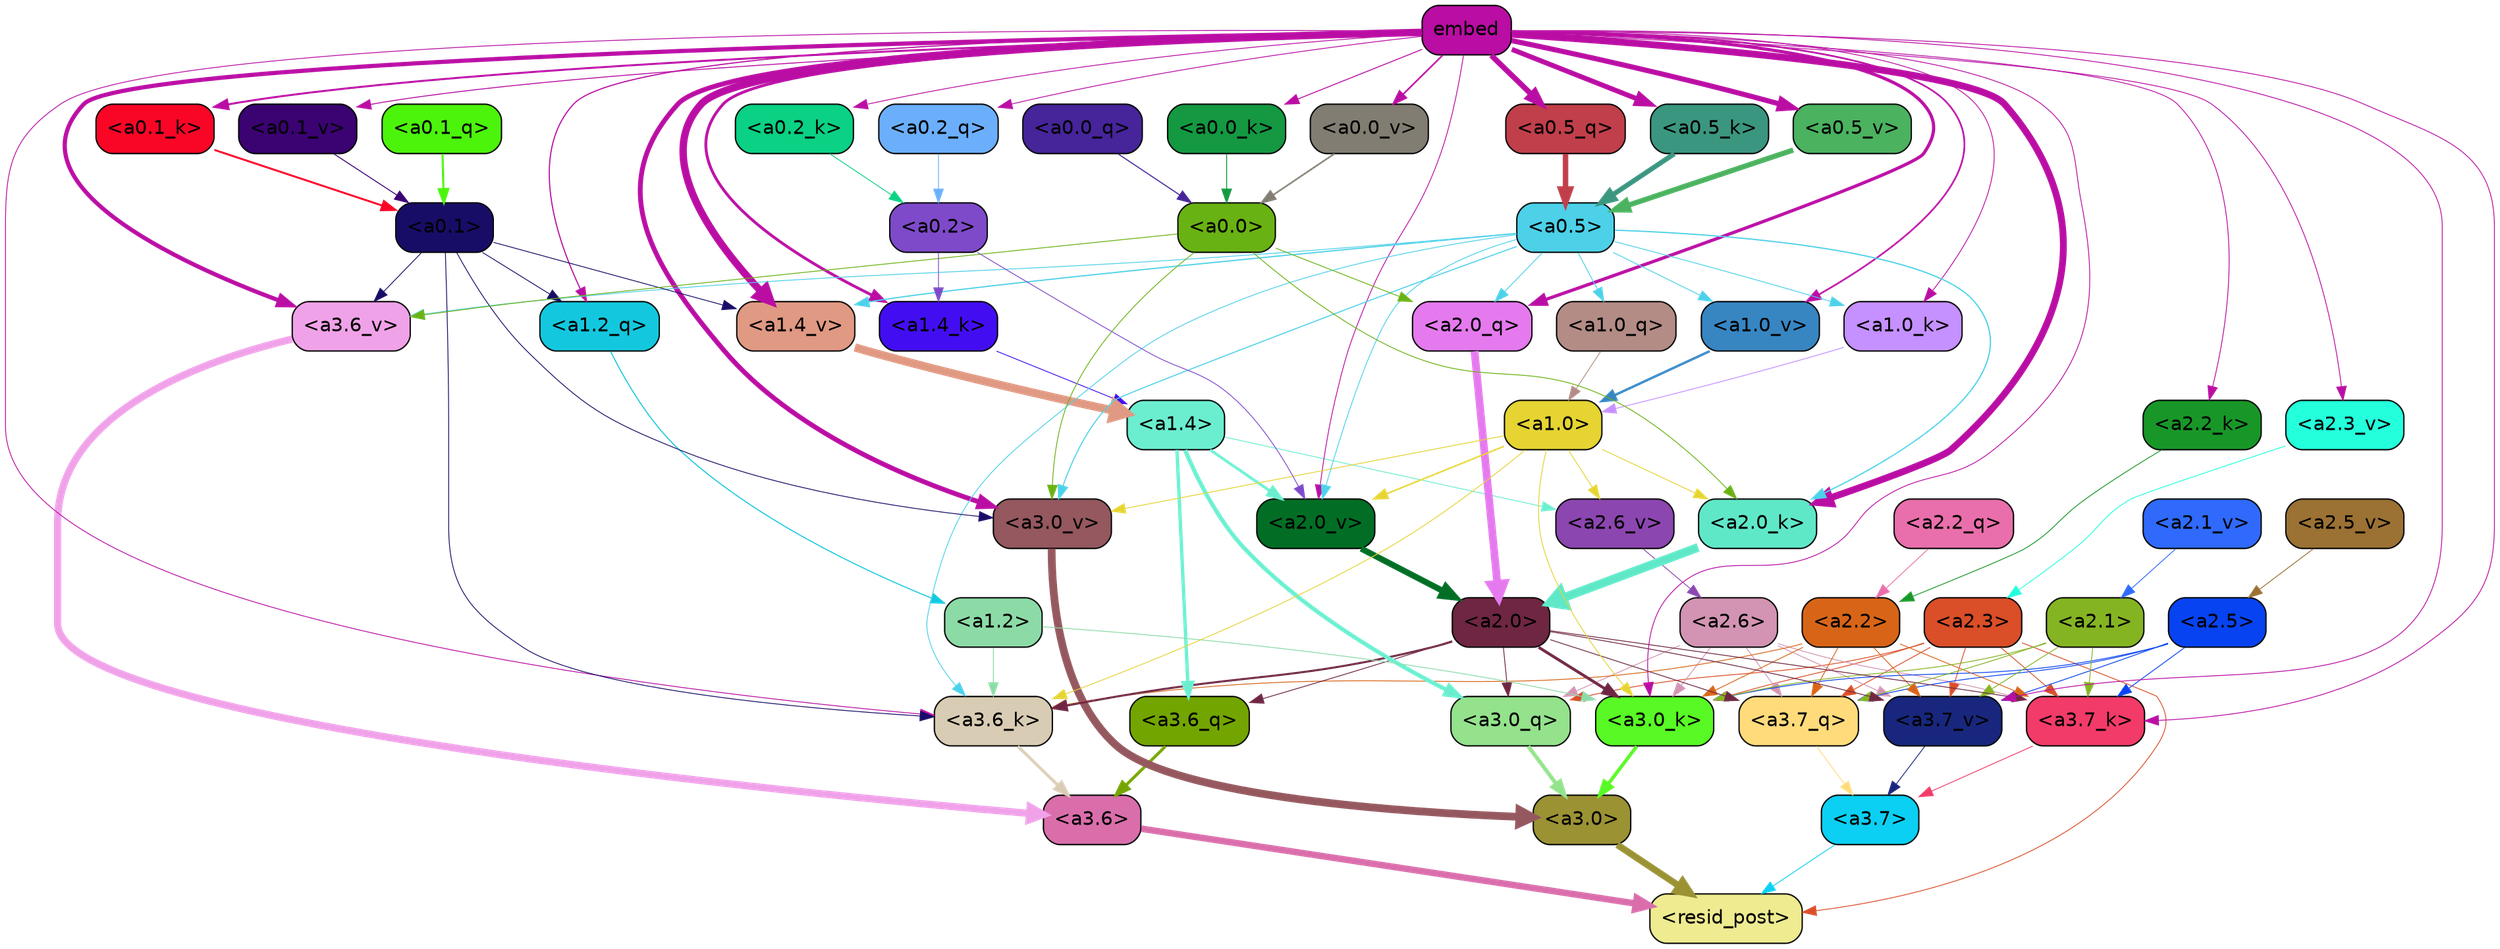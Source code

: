 strict digraph "" {
	graph [bgcolor=transparent,
		layout=dot,
		overlap=false,
		splines=true
	];
	"<a3.7>"	[color=black,
		fillcolor="#0bd0f3",
		fontname=Helvetica,
		shape=box,
		style="filled, rounded"];
	"<resid_post>"	[color=black,
		fillcolor="#eeeb91",
		fontname=Helvetica,
		shape=box,
		style="filled, rounded"];
	"<a3.7>" -> "<resid_post>"	[color="#0bd0f3",
		penwidth=0.6];
	"<a3.6>"	[color=black,
		fillcolor="#d96eab",
		fontname=Helvetica,
		shape=box,
		style="filled, rounded"];
	"<a3.6>" -> "<resid_post>"	[color="#d96eab",
		penwidth=4.7534414529800415];
	"<a3.0>"	[color=black,
		fillcolor="#9b9234",
		fontname=Helvetica,
		shape=box,
		style="filled, rounded"];
	"<a3.0>" -> "<resid_post>"	[color="#9b9234",
		penwidth=4.898576855659485];
	"<a2.3>"	[color=black,
		fillcolor="#da4e28",
		fontname=Helvetica,
		shape=box,
		style="filled, rounded"];
	"<a2.3>" -> "<resid_post>"	[color="#da4e28",
		penwidth=0.6];
	"<a3.7_q>"	[color=black,
		fillcolor="#ffdb7b",
		fontname=Helvetica,
		shape=box,
		style="filled, rounded"];
	"<a2.3>" -> "<a3.7_q>"	[color="#da4e28",
		penwidth=0.6];
	"<a3.0_q>"	[color=black,
		fillcolor="#94e28c",
		fontname=Helvetica,
		shape=box,
		style="filled, rounded"];
	"<a2.3>" -> "<a3.0_q>"	[color="#da4e28",
		penwidth=0.6];
	"<a3.7_k>"	[color=black,
		fillcolor="#f23b68",
		fontname=Helvetica,
		shape=box,
		style="filled, rounded"];
	"<a2.3>" -> "<a3.7_k>"	[color="#da4e28",
		penwidth=0.6];
	"<a3.0_k>"	[color=black,
		fillcolor="#58f924",
		fontname=Helvetica,
		shape=box,
		style="filled, rounded"];
	"<a2.3>" -> "<a3.0_k>"	[color="#da4e28",
		penwidth=0.6];
	"<a3.7_v>"	[color=black,
		fillcolor="#18277d",
		fontname=Helvetica,
		shape=box,
		style="filled, rounded"];
	"<a2.3>" -> "<a3.7_v>"	[color="#da4e28",
		penwidth=0.6];
	"<a3.7_q>" -> "<a3.7>"	[color="#ffdb7b",
		penwidth=0.6];
	"<a3.6_q>"	[color=black,
		fillcolor="#73a501",
		fontname=Helvetica,
		shape=box,
		style="filled, rounded"];
	"<a3.6_q>" -> "<a3.6>"	[color="#73a501",
		penwidth=2.160832464694977];
	"<a3.0_q>" -> "<a3.0>"	[color="#94e28c",
		penwidth=2.870753765106201];
	"<a3.7_k>" -> "<a3.7>"	[color="#f23b68",
		penwidth=0.6];
	"<a3.6_k>"	[color=black,
		fillcolor="#d9ccb4",
		fontname=Helvetica,
		shape=box,
		style="filled, rounded"];
	"<a3.6_k>" -> "<a3.6>"	[color="#d9ccb4",
		penwidth=2.13908451795578];
	"<a3.0_k>" -> "<a3.0>"	[color="#58f924",
		penwidth=2.520303964614868];
	"<a3.7_v>" -> "<a3.7>"	[color="#18277d",
		penwidth=0.6];
	"<a3.6_v>"	[color=black,
		fillcolor="#f0a2e9",
		fontname=Helvetica,
		shape=box,
		style="filled, rounded"];
	"<a3.6_v>" -> "<a3.6>"	[color="#f0a2e9",
		penwidth=5.297133803367615];
	"<a3.0_v>"	[color=black,
		fillcolor="#94585e",
		fontname=Helvetica,
		shape=box,
		style="filled, rounded"];
	"<a3.0_v>" -> "<a3.0>"	[color="#94585e",
		penwidth=5.680712580680847];
	"<a2.6>"	[color=black,
		fillcolor="#d394b3",
		fontname=Helvetica,
		shape=box,
		style="filled, rounded"];
	"<a2.6>" -> "<a3.7_q>"	[color="#d394b3",
		penwidth=0.6];
	"<a2.6>" -> "<a3.0_q>"	[color="#d394b3",
		penwidth=0.6];
	"<a2.6>" -> "<a3.7_k>"	[color="#d394b3",
		penwidth=0.6];
	"<a2.6>" -> "<a3.0_k>"	[color="#d394b3",
		penwidth=0.6];
	"<a2.6>" -> "<a3.7_v>"	[color="#d394b3",
		penwidth=0.6];
	"<a2.5>"	[color=black,
		fillcolor="#0843f1",
		fontname=Helvetica,
		shape=box,
		style="filled, rounded"];
	"<a2.5>" -> "<a3.7_q>"	[color="#0843f1",
		penwidth=0.6];
	"<a2.5>" -> "<a3.7_k>"	[color="#0843f1",
		penwidth=0.6];
	"<a2.5>" -> "<a3.0_k>"	[color="#0843f1",
		penwidth=0.6];
	"<a2.5>" -> "<a3.7_v>"	[color="#0843f1",
		penwidth=0.6];
	"<a2.2>"	[color=black,
		fillcolor="#d86517",
		fontname=Helvetica,
		shape=box,
		style="filled, rounded"];
	"<a2.2>" -> "<a3.7_q>"	[color="#d86517",
		penwidth=0.6];
	"<a2.2>" -> "<a3.7_k>"	[color="#d86517",
		penwidth=0.6];
	"<a2.2>" -> "<a3.6_k>"	[color="#d86517",
		penwidth=0.6];
	"<a2.2>" -> "<a3.0_k>"	[color="#d86517",
		penwidth=0.6];
	"<a2.2>" -> "<a3.7_v>"	[color="#d86517",
		penwidth=0.6];
	"<a2.1>"	[color=black,
		fillcolor="#85b423",
		fontname=Helvetica,
		shape=box,
		style="filled, rounded"];
	"<a2.1>" -> "<a3.7_q>"	[color="#85b423",
		penwidth=0.6];
	"<a2.1>" -> "<a3.7_k>"	[color="#85b423",
		penwidth=0.6];
	"<a2.1>" -> "<a3.0_k>"	[color="#85b423",
		penwidth=0.6];
	"<a2.1>" -> "<a3.7_v>"	[color="#85b423",
		penwidth=0.6];
	"<a2.0>"	[color=black,
		fillcolor="#6e2642",
		fontname=Helvetica,
		shape=box,
		style="filled, rounded"];
	"<a2.0>" -> "<a3.7_q>"	[color="#6e2642",
		penwidth=0.6];
	"<a2.0>" -> "<a3.6_q>"	[color="#6e2642",
		penwidth=0.6];
	"<a2.0>" -> "<a3.0_q>"	[color="#6e2642",
		penwidth=0.6];
	"<a2.0>" -> "<a3.7_k>"	[color="#6e2642",
		penwidth=0.6];
	"<a2.0>" -> "<a3.6_k>"	[color="#6e2642",
		penwidth=1.4807794839143753];
	"<a2.0>" -> "<a3.0_k>"	[color="#6e2642",
		penwidth=2.095262974500656];
	"<a2.0>" -> "<a3.7_v>"	[color="#6e2642",
		penwidth=0.6];
	"<a1.4>"	[color=black,
		fillcolor="#6beecf",
		fontname=Helvetica,
		shape=box,
		style="filled, rounded"];
	"<a1.4>" -> "<a3.6_q>"	[color="#6beecf",
		penwidth=2.425799250602722];
	"<a1.4>" -> "<a3.0_q>"	[color="#6beecf",
		penwidth=3.0341034531593323];
	"<a2.6_v>"	[color=black,
		fillcolor="#8c46b0",
		fontname=Helvetica,
		shape=box,
		style="filled, rounded"];
	"<a1.4>" -> "<a2.6_v>"	[color="#6beecf",
		penwidth=0.6];
	"<a2.0_v>"	[color=black,
		fillcolor="#026e25",
		fontname=Helvetica,
		shape=box,
		style="filled, rounded"];
	"<a1.4>" -> "<a2.0_v>"	[color="#6beecf",
		penwidth=2.007302835583687];
	embed	[color=black,
		fillcolor="#b90da3",
		fontname=Helvetica,
		shape=box,
		style="filled, rounded"];
	embed -> "<a3.7_k>"	[color="#b90da3",
		penwidth=0.6];
	embed -> "<a3.6_k>"	[color="#b90da3",
		penwidth=0.6];
	embed -> "<a3.0_k>"	[color="#b90da3",
		penwidth=0.6];
	embed -> "<a3.7_v>"	[color="#b90da3",
		penwidth=0.6];
	embed -> "<a3.6_v>"	[color="#b90da3",
		penwidth=3.067279100418091];
	embed -> "<a3.0_v>"	[color="#b90da3",
		penwidth=3.5202720761299133];
	"<a2.0_q>"	[color=black,
		fillcolor="#e57aee",
		fontname=Helvetica,
		shape=box,
		style="filled, rounded"];
	embed -> "<a2.0_q>"	[color="#b90da3",
		penwidth=2.339468687772751];
	"<a2.2_k>"	[color=black,
		fillcolor="#189728",
		fontname=Helvetica,
		shape=box,
		style="filled, rounded"];
	embed -> "<a2.2_k>"	[color="#b90da3",
		penwidth=0.6];
	"<a2.0_k>"	[color=black,
		fillcolor="#5fe8c8",
		fontname=Helvetica,
		shape=box,
		style="filled, rounded"];
	embed -> "<a2.0_k>"	[color="#b90da3",
		penwidth=4.9759310483932495];
	"<a2.3_v>"	[color=black,
		fillcolor="#24ffdc",
		fontname=Helvetica,
		shape=box,
		style="filled, rounded"];
	embed -> "<a2.3_v>"	[color="#b90da3",
		penwidth=0.6];
	embed -> "<a2.0_v>"	[color="#b90da3",
		penwidth=0.6];
	"<a1.2_q>"	[color=black,
		fillcolor="#13c8de",
		fontname=Helvetica,
		shape=box,
		style="filled, rounded"];
	embed -> "<a1.2_q>"	[color="#b90da3",
		penwidth=0.8262195587158203];
	"<a1.4_k>"	[color=black,
		fillcolor="#420ef1",
		fontname=Helvetica,
		shape=box,
		style="filled, rounded"];
	embed -> "<a1.4_k>"	[color="#b90da3",
		penwidth=2.0715588331222534];
	"<a1.0_k>"	[color=black,
		fillcolor="#c590ff",
		fontname=Helvetica,
		shape=box,
		style="filled, rounded"];
	embed -> "<a1.0_k>"	[color="#b90da3",
		penwidth=0.6];
	"<a1.4_v>"	[color=black,
		fillcolor="#e09983",
		fontname=Helvetica,
		shape=box,
		style="filled, rounded"];
	embed -> "<a1.4_v>"	[color="#b90da3",
		penwidth=5.3763720989227295];
	"<a1.0_v>"	[color=black,
		fillcolor="#3786c2",
		fontname=Helvetica,
		shape=box,
		style="filled, rounded"];
	embed -> "<a1.0_v>"	[color="#b90da3",
		penwidth=1.232791244983673];
	"<a0.5_q>"	[color=black,
		fillcolor="#c03f4a",
		fontname=Helvetica,
		shape=box,
		style="filled, rounded"];
	embed -> "<a0.5_q>"	[color="#b90da3",
		penwidth=4.023846864700317];
	"<a0.2_q>"	[color=black,
		fillcolor="#6baffc",
		fontname=Helvetica,
		shape=box,
		style="filled, rounded"];
	embed -> "<a0.2_q>"	[color="#b90da3",
		penwidth=0.6];
	"<a0.5_k>"	[color=black,
		fillcolor="#3b9680",
		fontname=Helvetica,
		shape=box,
		style="filled, rounded"];
	embed -> "<a0.5_k>"	[color="#b90da3",
		penwidth=3.6077781692147255];
	"<a0.2_k>"	[color=black,
		fillcolor="#0ad183",
		fontname=Helvetica,
		shape=box,
		style="filled, rounded"];
	embed -> "<a0.2_k>"	[color="#b90da3",
		penwidth=0.6];
	"<a0.1_k>"	[color=black,
		fillcolor="#f90626",
		fontname=Helvetica,
		shape=box,
		style="filled, rounded"];
	embed -> "<a0.1_k>"	[color="#b90da3",
		penwidth=1.4202172756195068];
	"<a0.0_k>"	[color=black,
		fillcolor="#149841",
		fontname=Helvetica,
		shape=box,
		style="filled, rounded"];
	embed -> "<a0.0_k>"	[color="#b90da3",
		penwidth=0.6857509613037109];
	"<a0.5_v>"	[color=black,
		fillcolor="#4bb25f",
		fontname=Helvetica,
		shape=box,
		style="filled, rounded"];
	embed -> "<a0.5_v>"	[color="#b90da3",
		penwidth=3.744613029062748];
	"<a0.1_v>"	[color=black,
		fillcolor="#3b0272",
		fontname=Helvetica,
		shape=box,
		style="filled, rounded"];
	embed -> "<a0.1_v>"	[color="#b90da3",
		penwidth=0.6802842617034912];
	"<a0.0_v>"	[color=black,
		fillcolor="#827d72",
		fontname=Helvetica,
		shape=box,
		style="filled, rounded"];
	embed -> "<a0.0_v>"	[color="#b90da3",
		penwidth=1.1918210983276367];
	"<a1.2>"	[color=black,
		fillcolor="#8cdba7",
		fontname=Helvetica,
		shape=box,
		style="filled, rounded"];
	"<a1.2>" -> "<a3.6_k>"	[color="#8cdba7",
		penwidth=0.6];
	"<a1.2>" -> "<a3.0_k>"	[color="#8cdba7",
		penwidth=0.6];
	"<a1.0>"	[color=black,
		fillcolor="#e5d432",
		fontname=Helvetica,
		shape=box,
		style="filled, rounded"];
	"<a1.0>" -> "<a3.6_k>"	[color="#e5d432",
		penwidth=0.6];
	"<a1.0>" -> "<a3.0_k>"	[color="#e5d432",
		penwidth=0.6];
	"<a1.0>" -> "<a3.0_v>"	[color="#e5d432",
		penwidth=0.6];
	"<a1.0>" -> "<a2.0_k>"	[color="#e5d432",
		penwidth=0.6];
	"<a1.0>" -> "<a2.6_v>"	[color="#e5d432",
		penwidth=0.6];
	"<a1.0>" -> "<a2.0_v>"	[color="#e5d432",
		penwidth=1.0943371653556824];
	"<a0.5>"	[color=black,
		fillcolor="#4cd1e9",
		fontname=Helvetica,
		shape=box,
		style="filled, rounded"];
	"<a0.5>" -> "<a3.6_k>"	[color="#4cd1e9",
		penwidth=0.6];
	"<a0.5>" -> "<a3.6_v>"	[color="#4cd1e9",
		penwidth=0.6];
	"<a0.5>" -> "<a3.0_v>"	[color="#4cd1e9",
		penwidth=0.764040544629097];
	"<a0.5>" -> "<a2.0_q>"	[color="#4cd1e9",
		penwidth=0.6];
	"<a0.5>" -> "<a2.0_k>"	[color="#4cd1e9",
		penwidth=0.8956001400947571];
	"<a0.5>" -> "<a2.0_v>"	[color="#4cd1e9",
		penwidth=0.6];
	"<a1.0_q>"	[color=black,
		fillcolor="#b38c85",
		fontname=Helvetica,
		shape=box,
		style="filled, rounded"];
	"<a0.5>" -> "<a1.0_q>"	[color="#4cd1e9",
		penwidth=0.6];
	"<a0.5>" -> "<a1.0_k>"	[color="#4cd1e9",
		penwidth=0.6];
	"<a0.5>" -> "<a1.4_v>"	[color="#4cd1e9",
		penwidth=0.8774083852767944];
	"<a0.5>" -> "<a1.0_v>"	[color="#4cd1e9",
		penwidth=0.6];
	"<a0.1>"	[color=black,
		fillcolor="#170d67",
		fontname=Helvetica,
		shape=box,
		style="filled, rounded"];
	"<a0.1>" -> "<a3.6_k>"	[color="#170d67",
		penwidth=0.6];
	"<a0.1>" -> "<a3.6_v>"	[color="#170d67",
		penwidth=0.6];
	"<a0.1>" -> "<a3.0_v>"	[color="#170d67",
		penwidth=0.6];
	"<a0.1>" -> "<a1.2_q>"	[color="#170d67",
		penwidth=0.6];
	"<a0.1>" -> "<a1.4_v>"	[color="#170d67",
		penwidth=0.6];
	"<a0.0>"	[color=black,
		fillcolor="#69b213",
		fontname=Helvetica,
		shape=box,
		style="filled, rounded"];
	"<a0.0>" -> "<a3.6_v>"	[color="#69b213",
		penwidth=0.6];
	"<a0.0>" -> "<a3.0_v>"	[color="#69b213",
		penwidth=0.6];
	"<a0.0>" -> "<a2.0_q>"	[color="#69b213",
		penwidth=0.6];
	"<a0.0>" -> "<a2.0_k>"	[color="#69b213",
		penwidth=0.6];
	"<a2.2_q>"	[color=black,
		fillcolor="#e86fab",
		fontname=Helvetica,
		shape=box,
		style="filled, rounded"];
	"<a2.2_q>" -> "<a2.2>"	[color="#e86fab",
		penwidth=0.6];
	"<a2.0_q>" -> "<a2.0>"	[color="#e57aee",
		penwidth=5.606565475463867];
	"<a2.2_k>" -> "<a2.2>"	[color="#189728",
		penwidth=0.6];
	"<a2.0_k>" -> "<a2.0>"	[color="#5fe8c8",
		penwidth=6.344284534454346];
	"<a2.6_v>" -> "<a2.6>"	[color="#8c46b0",
		penwidth=0.6];
	"<a2.5_v>"	[color=black,
		fillcolor="#9b7134",
		fontname=Helvetica,
		shape=box,
		style="filled, rounded"];
	"<a2.5_v>" -> "<a2.5>"	[color="#9b7134",
		penwidth=0.6];
	"<a2.3_v>" -> "<a2.3>"	[color="#24ffdc",
		penwidth=0.6];
	"<a2.1_v>"	[color=black,
		fillcolor="#2f6afc",
		fontname=Helvetica,
		shape=box,
		style="filled, rounded"];
	"<a2.1_v>" -> "<a2.1>"	[color="#2f6afc",
		penwidth=0.6];
	"<a2.0_v>" -> "<a2.0>"	[color="#026e25",
		penwidth=4.422677040100098];
	"<a0.2>"	[color=black,
		fillcolor="#7e4aca",
		fontname=Helvetica,
		shape=box,
		style="filled, rounded"];
	"<a0.2>" -> "<a2.0_v>"	[color="#7e4aca",
		penwidth=0.6];
	"<a0.2>" -> "<a1.4_k>"	[color="#7e4aca",
		penwidth=0.6];
	"<a1.2_q>" -> "<a1.2>"	[color="#13c8de",
		penwidth=0.7570515871047974];
	"<a1.0_q>" -> "<a1.0>"	[color="#b38c85",
		penwidth=0.6];
	"<a1.4_k>" -> "<a1.4>"	[color="#420ef1",
		penwidth=0.6];
	"<a1.0_k>" -> "<a1.0>"	[color="#c590ff",
		penwidth=0.6];
	"<a1.4_v>" -> "<a1.4>"	[color="#e09983",
		penwidth=6.0194467306137085];
	"<a1.0_v>" -> "<a1.0>"	[color="#3786c2",
		penwidth=1.738280937075615];
	"<a0.5_q>" -> "<a0.5>"	[color="#c03f4a",
		penwidth=4.023846536874771];
	"<a0.2_q>" -> "<a0.2>"	[color="#6baffc",
		penwidth=0.6];
	"<a0.1_q>"	[color=black,
		fillcolor="#4cf30b",
		fontname=Helvetica,
		shape=box,
		style="filled, rounded"];
	"<a0.1_q>" -> "<a0.1>"	[color="#4cf30b",
		penwidth=1.5174570083618164];
	"<a0.0_q>"	[color=black,
		fillcolor="#46249a",
		fontname=Helvetica,
		shape=box,
		style="filled, rounded"];
	"<a0.0_q>" -> "<a0.0>"	[color="#46249a",
		penwidth=0.766176700592041];
	"<a0.5_k>" -> "<a0.5>"	[color="#3b9680",
		penwidth=3.607769437134266];
	"<a0.2_k>" -> "<a0.2>"	[color="#0ad183",
		penwidth=0.6];
	"<a0.1_k>" -> "<a0.1>"	[color="#f90626",
		penwidth=1.4202113151550293];
	"<a0.0_k>" -> "<a0.0>"	[color="#149841",
		penwidth=0.6857404708862305];
	"<a0.5_v>" -> "<a0.5>"	[color="#4bb25f",
		penwidth=3.7962711341679096];
	"<a0.1_v>" -> "<a0.1>"	[color="#3b0272",
		penwidth=0.6802752017974854];
	"<a0.0_v>" -> "<a0.0>"	[color="#827d72",
		penwidth=1.1918113231658936];
}
